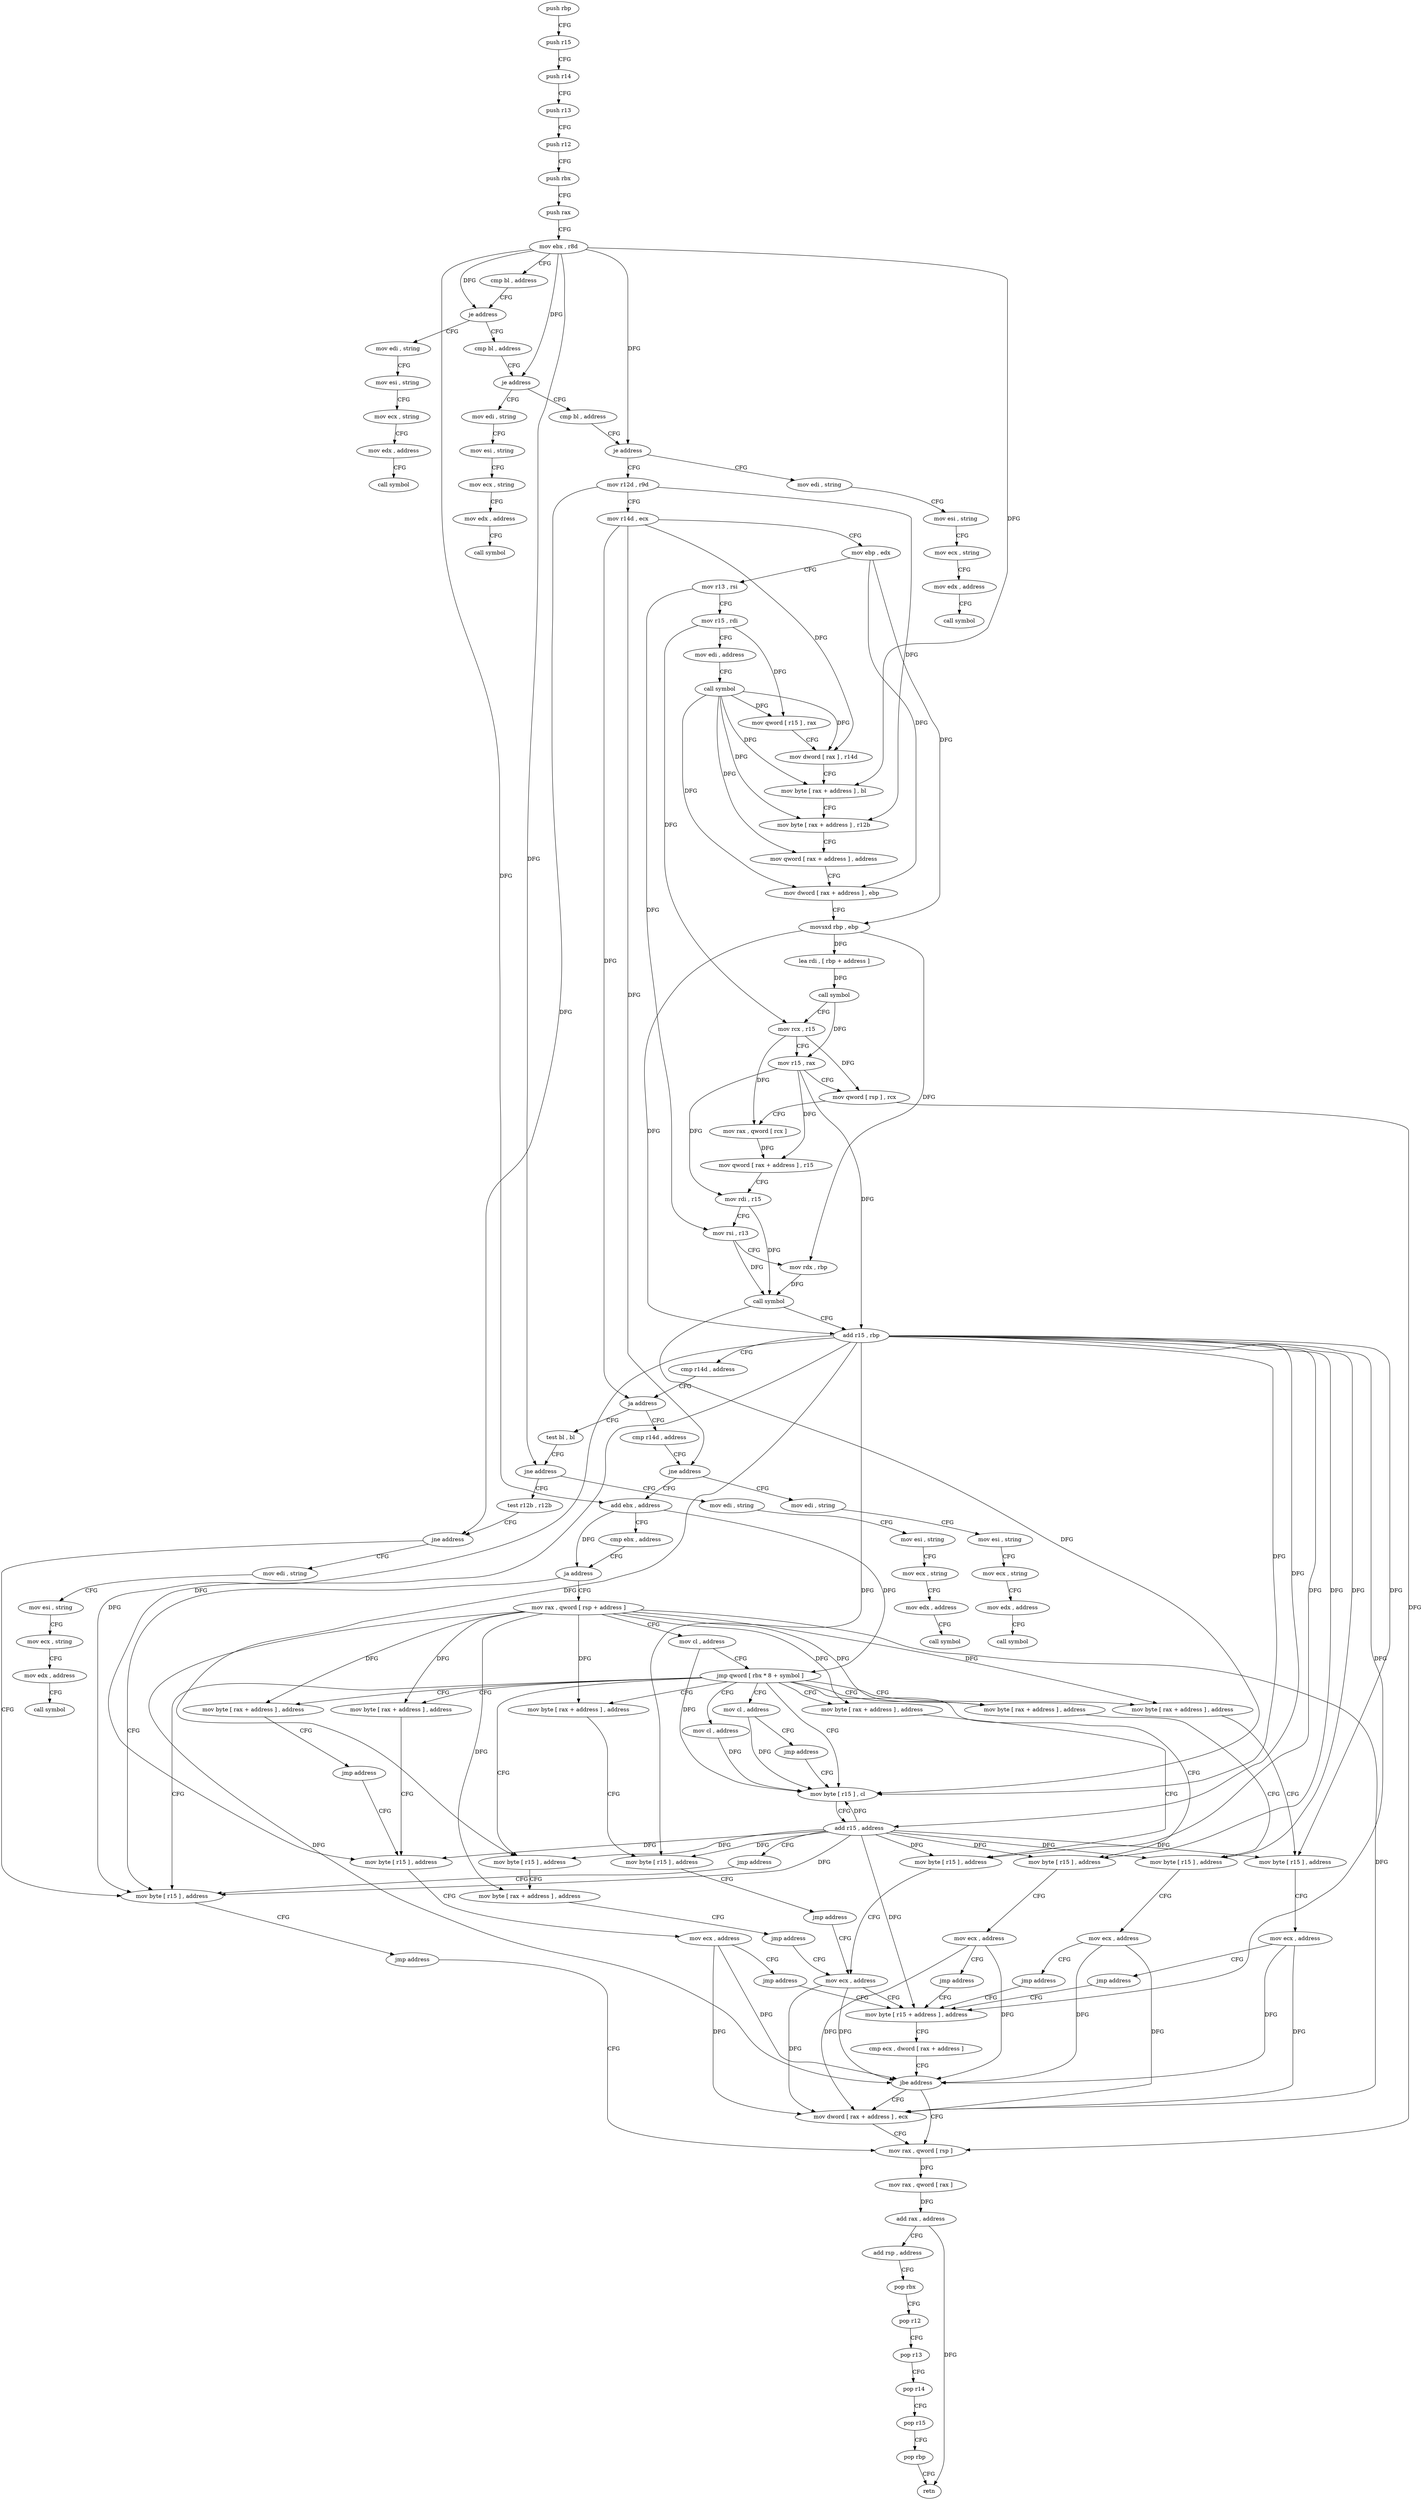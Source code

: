 digraph "func" {
"4233696" [label = "push rbp" ]
"4233697" [label = "push r15" ]
"4233699" [label = "push r14" ]
"4233701" [label = "push r13" ]
"4233703" [label = "push r12" ]
"4233705" [label = "push rbx" ]
"4233706" [label = "push rax" ]
"4233707" [label = "mov ebx , r8d" ]
"4233710" [label = "cmp bl , address" ]
"4233713" [label = "je address" ]
"4234044" [label = "mov edi , string" ]
"4233719" [label = "cmp bl , address" ]
"4234049" [label = "mov esi , string" ]
"4234054" [label = "mov ecx , string" ]
"4234059" [label = "mov edx , address" ]
"4234064" [label = "call symbol" ]
"4233722" [label = "je address" ]
"4234069" [label = "mov edi , string" ]
"4233728" [label = "cmp bl , address" ]
"4234074" [label = "mov esi , string" ]
"4234079" [label = "mov ecx , string" ]
"4234084" [label = "mov edx , address" ]
"4234089" [label = "call symbol" ]
"4233731" [label = "je address" ]
"4234094" [label = "mov edi , string" ]
"4233737" [label = "mov r12d , r9d" ]
"4234099" [label = "mov esi , string" ]
"4234104" [label = "mov ecx , string" ]
"4234109" [label = "mov edx , address" ]
"4234114" [label = "call symbol" ]
"4233740" [label = "mov r14d , ecx" ]
"4233743" [label = "mov ebp , edx" ]
"4233745" [label = "mov r13 , rsi" ]
"4233748" [label = "mov r15 , rdi" ]
"4233751" [label = "mov edi , address" ]
"4233756" [label = "call symbol" ]
"4233761" [label = "mov qword [ r15 ] , rax" ]
"4233764" [label = "mov dword [ rax ] , r14d" ]
"4233767" [label = "mov byte [ rax + address ] , bl" ]
"4233770" [label = "mov byte [ rax + address ] , r12b" ]
"4233774" [label = "mov qword [ rax + address ] , address" ]
"4233782" [label = "mov dword [ rax + address ] , ebp" ]
"4233785" [label = "movsxd rbp , ebp" ]
"4233788" [label = "lea rdi , [ rbp + address ]" ]
"4233792" [label = "call symbol" ]
"4233797" [label = "mov rcx , r15" ]
"4233800" [label = "mov r15 , rax" ]
"4233803" [label = "mov qword [ rsp ] , rcx" ]
"4233807" [label = "mov rax , qword [ rcx ]" ]
"4233810" [label = "mov qword [ rax + address ] , r15" ]
"4233814" [label = "mov rdi , r15" ]
"4233817" [label = "mov rsi , r13" ]
"4233820" [label = "mov rdx , rbp" ]
"4233823" [label = "call symbol" ]
"4233828" [label = "add r15 , rbp" ]
"4233831" [label = "cmp r14d , address" ]
"4233835" [label = "ja address" ]
"4233860" [label = "cmp r14d , address" ]
"4233837" [label = "test bl , bl" ]
"4233864" [label = "jne address" ]
"4234169" [label = "mov edi , string" ]
"4233870" [label = "add ebx , address" ]
"4233839" [label = "jne address" ]
"4234119" [label = "mov edi , string" ]
"4233845" [label = "test r12b , r12b" ]
"4234174" [label = "mov esi , string" ]
"4234179" [label = "mov ecx , string" ]
"4234184" [label = "mov edx , address" ]
"4234189" [label = "call symbol" ]
"4233873" [label = "cmp ebx , address" ]
"4233876" [label = "ja address" ]
"4233854" [label = "mov byte [ r15 ] , address" ]
"4233878" [label = "mov rax , qword [ rsp + address ]" ]
"4234124" [label = "mov esi , string" ]
"4234129" [label = "mov ecx , string" ]
"4234134" [label = "mov edx , address" ]
"4234139" [label = "call symbol" ]
"4233848" [label = "jne address" ]
"4234144" [label = "mov edi , string" ]
"4233858" [label = "jmp address" ]
"4233918" [label = "mov rax , qword [ rsp ]" ]
"4233883" [label = "mov cl , address" ]
"4233885" [label = "jmp qword [ rbx * 8 + symbol ]" ]
"4233892" [label = "mov byte [ rax + address ] , address" ]
"4233944" [label = "mov cl , address" ]
"4233946" [label = "mov byte [ r15 ] , cl" ]
"4233955" [label = "mov byte [ r15 ] , address" ]
"4233966" [label = "mov byte [ rax + address ] , address" ]
"4233972" [label = "mov byte [ rax + address ] , address" ]
"4233987" [label = "mov byte [ rax + address ] , address" ]
"4233997" [label = "mov byte [ rax + address ] , address" ]
"4234012" [label = "mov byte [ rax + address ] , address" ]
"4234027" [label = "mov byte [ r15 ] , address" ]
"4234040" [label = "mov cl , address" ]
"4234149" [label = "mov esi , string" ]
"4234154" [label = "mov ecx , string" ]
"4234159" [label = "mov edx , address" ]
"4234164" [label = "call symbol" ]
"4233922" [label = "mov rax , qword [ rax ]" ]
"4233925" [label = "add rax , address" ]
"4233929" [label = "add rsp , address" ]
"4233933" [label = "pop rbx" ]
"4233934" [label = "pop r12" ]
"4233936" [label = "pop r13" ]
"4233938" [label = "pop r14" ]
"4233940" [label = "pop r15" ]
"4233942" [label = "pop rbp" ]
"4233943" [label = "retn" ]
"4233896" [label = "mov byte [ r15 ] , address" ]
"4233900" [label = "mov ecx , address" ]
"4233949" [label = "add r15 , address" ]
"4233953" [label = "jmp address" ]
"4233959" [label = "mov ecx , address" ]
"4233964" [label = "jmp address" ]
"4233905" [label = "mov byte [ r15 + address ] , address" ]
"4233970" [label = "jmp address" ]
"4234016" [label = "mov byte [ r15 ] , address" ]
"4233976" [label = "mov byte [ r15 ] , address" ]
"4233980" [label = "mov ecx , address" ]
"4233985" [label = "jmp address" ]
"4233991" [label = "mov byte [ r15 ] , address" ]
"4233995" [label = "jmp address" ]
"4234001" [label = "mov byte [ r15 ] , address" ]
"4234005" [label = "mov ecx , address" ]
"4234010" [label = "jmp address" ]
"4234031" [label = "mov byte [ rax + address ] , address" ]
"4234035" [label = "jmp address" ]
"4234042" [label = "jmp address" ]
"4233915" [label = "mov dword [ rax + address ] , ecx" ]
"4233910" [label = "cmp ecx , dword [ rax + address ]" ]
"4233913" [label = "jbe address" ]
"4234020" [label = "mov ecx , address" ]
"4234025" [label = "jmp address" ]
"4233696" -> "4233697" [ label = "CFG" ]
"4233697" -> "4233699" [ label = "CFG" ]
"4233699" -> "4233701" [ label = "CFG" ]
"4233701" -> "4233703" [ label = "CFG" ]
"4233703" -> "4233705" [ label = "CFG" ]
"4233705" -> "4233706" [ label = "CFG" ]
"4233706" -> "4233707" [ label = "CFG" ]
"4233707" -> "4233710" [ label = "CFG" ]
"4233707" -> "4233713" [ label = "DFG" ]
"4233707" -> "4233722" [ label = "DFG" ]
"4233707" -> "4233731" [ label = "DFG" ]
"4233707" -> "4233767" [ label = "DFG" ]
"4233707" -> "4233839" [ label = "DFG" ]
"4233707" -> "4233870" [ label = "DFG" ]
"4233710" -> "4233713" [ label = "CFG" ]
"4233713" -> "4234044" [ label = "CFG" ]
"4233713" -> "4233719" [ label = "CFG" ]
"4234044" -> "4234049" [ label = "CFG" ]
"4233719" -> "4233722" [ label = "CFG" ]
"4234049" -> "4234054" [ label = "CFG" ]
"4234054" -> "4234059" [ label = "CFG" ]
"4234059" -> "4234064" [ label = "CFG" ]
"4233722" -> "4234069" [ label = "CFG" ]
"4233722" -> "4233728" [ label = "CFG" ]
"4234069" -> "4234074" [ label = "CFG" ]
"4233728" -> "4233731" [ label = "CFG" ]
"4234074" -> "4234079" [ label = "CFG" ]
"4234079" -> "4234084" [ label = "CFG" ]
"4234084" -> "4234089" [ label = "CFG" ]
"4233731" -> "4234094" [ label = "CFG" ]
"4233731" -> "4233737" [ label = "CFG" ]
"4234094" -> "4234099" [ label = "CFG" ]
"4233737" -> "4233740" [ label = "CFG" ]
"4233737" -> "4233770" [ label = "DFG" ]
"4233737" -> "4233848" [ label = "DFG" ]
"4234099" -> "4234104" [ label = "CFG" ]
"4234104" -> "4234109" [ label = "CFG" ]
"4234109" -> "4234114" [ label = "CFG" ]
"4233740" -> "4233743" [ label = "CFG" ]
"4233740" -> "4233764" [ label = "DFG" ]
"4233740" -> "4233835" [ label = "DFG" ]
"4233740" -> "4233864" [ label = "DFG" ]
"4233743" -> "4233745" [ label = "CFG" ]
"4233743" -> "4233782" [ label = "DFG" ]
"4233743" -> "4233785" [ label = "DFG" ]
"4233745" -> "4233748" [ label = "CFG" ]
"4233745" -> "4233817" [ label = "DFG" ]
"4233748" -> "4233751" [ label = "CFG" ]
"4233748" -> "4233761" [ label = "DFG" ]
"4233748" -> "4233797" [ label = "DFG" ]
"4233751" -> "4233756" [ label = "CFG" ]
"4233756" -> "4233761" [ label = "DFG" ]
"4233756" -> "4233764" [ label = "DFG" ]
"4233756" -> "4233767" [ label = "DFG" ]
"4233756" -> "4233770" [ label = "DFG" ]
"4233756" -> "4233774" [ label = "DFG" ]
"4233756" -> "4233782" [ label = "DFG" ]
"4233761" -> "4233764" [ label = "CFG" ]
"4233764" -> "4233767" [ label = "CFG" ]
"4233767" -> "4233770" [ label = "CFG" ]
"4233770" -> "4233774" [ label = "CFG" ]
"4233774" -> "4233782" [ label = "CFG" ]
"4233782" -> "4233785" [ label = "CFG" ]
"4233785" -> "4233788" [ label = "DFG" ]
"4233785" -> "4233820" [ label = "DFG" ]
"4233785" -> "4233828" [ label = "DFG" ]
"4233788" -> "4233792" [ label = "DFG" ]
"4233792" -> "4233797" [ label = "CFG" ]
"4233792" -> "4233800" [ label = "DFG" ]
"4233797" -> "4233800" [ label = "CFG" ]
"4233797" -> "4233803" [ label = "DFG" ]
"4233797" -> "4233807" [ label = "DFG" ]
"4233800" -> "4233803" [ label = "CFG" ]
"4233800" -> "4233810" [ label = "DFG" ]
"4233800" -> "4233814" [ label = "DFG" ]
"4233800" -> "4233828" [ label = "DFG" ]
"4233803" -> "4233807" [ label = "CFG" ]
"4233803" -> "4233918" [ label = "DFG" ]
"4233807" -> "4233810" [ label = "DFG" ]
"4233810" -> "4233814" [ label = "CFG" ]
"4233814" -> "4233817" [ label = "CFG" ]
"4233814" -> "4233823" [ label = "DFG" ]
"4233817" -> "4233820" [ label = "CFG" ]
"4233817" -> "4233823" [ label = "DFG" ]
"4233820" -> "4233823" [ label = "DFG" ]
"4233823" -> "4233828" [ label = "CFG" ]
"4233823" -> "4233946" [ label = "DFG" ]
"4233828" -> "4233831" [ label = "CFG" ]
"4233828" -> "4233854" [ label = "DFG" ]
"4233828" -> "4233896" [ label = "DFG" ]
"4233828" -> "4233946" [ label = "DFG" ]
"4233828" -> "4233949" [ label = "DFG" ]
"4233828" -> "4233955" [ label = "DFG" ]
"4233828" -> "4233976" [ label = "DFG" ]
"4233828" -> "4233991" [ label = "DFG" ]
"4233828" -> "4234001" [ label = "DFG" ]
"4233828" -> "4234027" [ label = "DFG" ]
"4233828" -> "4233905" [ label = "DFG" ]
"4233828" -> "4234016" [ label = "DFG" ]
"4233831" -> "4233835" [ label = "CFG" ]
"4233835" -> "4233860" [ label = "CFG" ]
"4233835" -> "4233837" [ label = "CFG" ]
"4233860" -> "4233864" [ label = "CFG" ]
"4233837" -> "4233839" [ label = "CFG" ]
"4233864" -> "4234169" [ label = "CFG" ]
"4233864" -> "4233870" [ label = "CFG" ]
"4234169" -> "4234174" [ label = "CFG" ]
"4233870" -> "4233873" [ label = "CFG" ]
"4233870" -> "4233876" [ label = "DFG" ]
"4233870" -> "4233885" [ label = "DFG" ]
"4233839" -> "4234119" [ label = "CFG" ]
"4233839" -> "4233845" [ label = "CFG" ]
"4234119" -> "4234124" [ label = "CFG" ]
"4233845" -> "4233848" [ label = "CFG" ]
"4234174" -> "4234179" [ label = "CFG" ]
"4234179" -> "4234184" [ label = "CFG" ]
"4234184" -> "4234189" [ label = "CFG" ]
"4233873" -> "4233876" [ label = "CFG" ]
"4233876" -> "4233854" [ label = "CFG" ]
"4233876" -> "4233878" [ label = "CFG" ]
"4233854" -> "4233858" [ label = "CFG" ]
"4233878" -> "4233883" [ label = "CFG" ]
"4233878" -> "4233892" [ label = "DFG" ]
"4233878" -> "4233966" [ label = "DFG" ]
"4233878" -> "4233972" [ label = "DFG" ]
"4233878" -> "4233987" [ label = "DFG" ]
"4233878" -> "4233997" [ label = "DFG" ]
"4233878" -> "4234012" [ label = "DFG" ]
"4233878" -> "4234031" [ label = "DFG" ]
"4233878" -> "4233913" [ label = "DFG" ]
"4233878" -> "4233915" [ label = "DFG" ]
"4234124" -> "4234129" [ label = "CFG" ]
"4234129" -> "4234134" [ label = "CFG" ]
"4234134" -> "4234139" [ label = "CFG" ]
"4233848" -> "4234144" [ label = "CFG" ]
"4233848" -> "4233854" [ label = "CFG" ]
"4234144" -> "4234149" [ label = "CFG" ]
"4233858" -> "4233918" [ label = "CFG" ]
"4233918" -> "4233922" [ label = "DFG" ]
"4233883" -> "4233885" [ label = "CFG" ]
"4233883" -> "4233946" [ label = "DFG" ]
"4233885" -> "4233854" [ label = "CFG" ]
"4233885" -> "4233892" [ label = "CFG" ]
"4233885" -> "4233944" [ label = "CFG" ]
"4233885" -> "4233946" [ label = "CFG" ]
"4233885" -> "4233955" [ label = "CFG" ]
"4233885" -> "4233966" [ label = "CFG" ]
"4233885" -> "4233972" [ label = "CFG" ]
"4233885" -> "4233987" [ label = "CFG" ]
"4233885" -> "4233997" [ label = "CFG" ]
"4233885" -> "4234012" [ label = "CFG" ]
"4233885" -> "4234027" [ label = "CFG" ]
"4233885" -> "4234040" [ label = "CFG" ]
"4233892" -> "4233896" [ label = "CFG" ]
"4233944" -> "4233946" [ label = "DFG" ]
"4233946" -> "4233949" [ label = "CFG" ]
"4233955" -> "4233959" [ label = "CFG" ]
"4233966" -> "4233970" [ label = "CFG" ]
"4233972" -> "4233976" [ label = "CFG" ]
"4233987" -> "4233991" [ label = "CFG" ]
"4233997" -> "4234001" [ label = "CFG" ]
"4234012" -> "4234016" [ label = "CFG" ]
"4234027" -> "4234031" [ label = "CFG" ]
"4234040" -> "4234042" [ label = "CFG" ]
"4234040" -> "4233946" [ label = "DFG" ]
"4234149" -> "4234154" [ label = "CFG" ]
"4234154" -> "4234159" [ label = "CFG" ]
"4234159" -> "4234164" [ label = "CFG" ]
"4233922" -> "4233925" [ label = "DFG" ]
"4233925" -> "4233929" [ label = "CFG" ]
"4233925" -> "4233943" [ label = "DFG" ]
"4233929" -> "4233933" [ label = "CFG" ]
"4233933" -> "4233934" [ label = "CFG" ]
"4233934" -> "4233936" [ label = "CFG" ]
"4233936" -> "4233938" [ label = "CFG" ]
"4233938" -> "4233940" [ label = "CFG" ]
"4233940" -> "4233942" [ label = "CFG" ]
"4233942" -> "4233943" [ label = "CFG" ]
"4233896" -> "4233900" [ label = "CFG" ]
"4233900" -> "4233905" [ label = "CFG" ]
"4233900" -> "4233913" [ label = "DFG" ]
"4233900" -> "4233915" [ label = "DFG" ]
"4233949" -> "4233953" [ label = "CFG" ]
"4233949" -> "4233854" [ label = "DFG" ]
"4233949" -> "4233896" [ label = "DFG" ]
"4233949" -> "4233946" [ label = "DFG" ]
"4233949" -> "4233955" [ label = "DFG" ]
"4233949" -> "4233976" [ label = "DFG" ]
"4233949" -> "4233991" [ label = "DFG" ]
"4233949" -> "4234001" [ label = "DFG" ]
"4233949" -> "4234027" [ label = "DFG" ]
"4233949" -> "4233905" [ label = "DFG" ]
"4233949" -> "4234016" [ label = "DFG" ]
"4233953" -> "4233854" [ label = "CFG" ]
"4233959" -> "4233964" [ label = "CFG" ]
"4233959" -> "4233913" [ label = "DFG" ]
"4233959" -> "4233915" [ label = "DFG" ]
"4233964" -> "4233905" [ label = "CFG" ]
"4233905" -> "4233910" [ label = "CFG" ]
"4233970" -> "4234016" [ label = "CFG" ]
"4234016" -> "4234020" [ label = "CFG" ]
"4233976" -> "4233980" [ label = "CFG" ]
"4233980" -> "4233985" [ label = "CFG" ]
"4233980" -> "4233913" [ label = "DFG" ]
"4233980" -> "4233915" [ label = "DFG" ]
"4233985" -> "4233905" [ label = "CFG" ]
"4233991" -> "4233995" [ label = "CFG" ]
"4233995" -> "4233900" [ label = "CFG" ]
"4234001" -> "4234005" [ label = "CFG" ]
"4234005" -> "4234010" [ label = "CFG" ]
"4234005" -> "4233913" [ label = "DFG" ]
"4234005" -> "4233915" [ label = "DFG" ]
"4234010" -> "4233905" [ label = "CFG" ]
"4234031" -> "4234035" [ label = "CFG" ]
"4234035" -> "4233900" [ label = "CFG" ]
"4234042" -> "4233946" [ label = "CFG" ]
"4233915" -> "4233918" [ label = "CFG" ]
"4233910" -> "4233913" [ label = "CFG" ]
"4233913" -> "4233918" [ label = "CFG" ]
"4233913" -> "4233915" [ label = "CFG" ]
"4234020" -> "4234025" [ label = "CFG" ]
"4234020" -> "4233913" [ label = "DFG" ]
"4234020" -> "4233915" [ label = "DFG" ]
"4234025" -> "4233905" [ label = "CFG" ]
}
